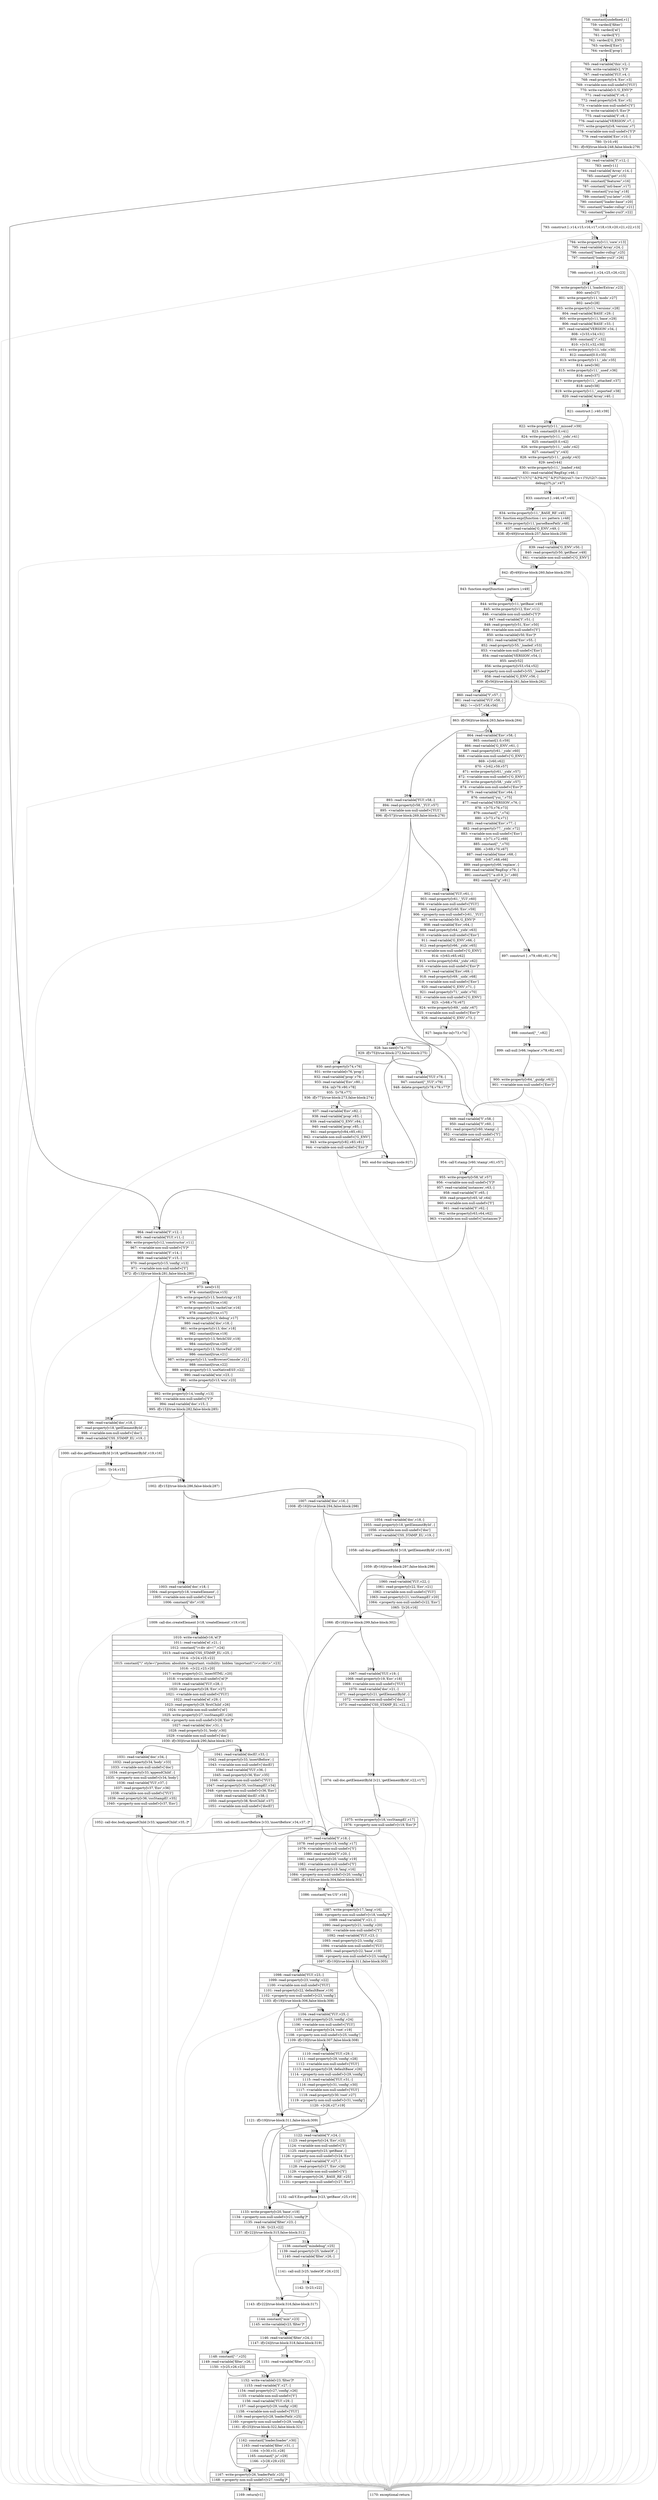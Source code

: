 digraph {
rankdir="TD"
BB_entry13[shape=none,label=""];
BB_entry13 -> BB246 [tailport=s, headport=n, headlabel="    246"]
BB246 [shape=record label="{758: constant[undefined,v1]|759: vardecl['filter']|760: vardecl['el']|761: vardecl['Y']|762: vardecl['G_ENV']|763: vardecl['Env']|764: vardecl['prop']}" ] 
BB246 -> BB247 [tailport=s, headport=n, headlabel="      247"]
BB247 [shape=record label="{765: read-variable['this',v2,-]|766: write-variable[v2,'Y']*|767: read-variable['YUI',v4,-]|768: read-property[v4,'Env',v3]|769: \<variable-non-null-undef\>['YUI']|770: write-variable[v3,'G_ENV']*|771: read-variable['Y',v6,-]|772: read-property[v6,'Env',v5]|773: \<variable-non-null-undef\>['Y']|774: write-variable[v5,'Env']*|775: read-variable['Y',v8,-]|776: read-variable['VERSION',v7,-]|777: write-property[v8,'version',v7]|778: \<variable-non-null-undef\>['Y']*|779: read-variable['Env',v10,-]|780: ![v10,v9]|781: if[v9](true-block:248,false-block:279)}" ] 
BB247 -> BB248 [tailport=s, headport=n, headlabel="      248"]
BB247 -> BB279 [tailport=s, headport=n, headlabel="      279"]
BB247 -> BB324 [tailport=s, headport=n, color=gray, headlabel="      324"]
BB248 [shape=record label="{782: read-variable['Y',v12,-]|783: new[v11]|784: read-variable['Array',v14,-]|785: constant[\"get\",v15]|786: constant[\"features\",v16]|787: constant[\"intl-base\",v17]|788: constant[\"yui-log\",v18]|789: constant[\"yui-later\",v19]|790: constant[\"loader-base\",v20]|791: constant[\"loader-rollup\",v21]|792: constant[\"loader-yui3\",v22]}" ] 
BB248 -> BB249 [tailport=s, headport=n, headlabel="      249"]
BB248 -> BB324 [tailport=s, headport=n, color=gray]
BB249 [shape=record label="{793: construct [-,v14,v15,v16,v17,v18,v19,v20,v21,v22,v13]}" ] 
BB249 -> BB250 [tailport=s, headport=n, headlabel="      250"]
BB249 -> BB324 [tailport=s, headport=n, color=gray]
BB250 [shape=record label="{794: write-property[v11,'core',v13]|795: read-variable['Array',v24,-]|796: constant[\"loader-rollup\",v25]|797: constant[\"loader-yui3\",v26]}" ] 
BB250 -> BB251 [tailport=s, headport=n, headlabel="      251"]
BB250 -> BB324 [tailport=s, headport=n, color=gray]
BB251 [shape=record label="{798: construct [-,v24,v25,v26,v23]}" ] 
BB251 -> BB252 [tailport=s, headport=n, headlabel="      252"]
BB251 -> BB324 [tailport=s, headport=n, color=gray]
BB252 [shape=record label="{799: write-property[v11,'loaderExtras',v23]|800: new[v27]|801: write-property[v11,'mods',v27]|802: new[v28]|803: write-property[v11,'versions',v28]|804: read-variable['BASE',v29,-]|805: write-property[v11,'base',v29]|806: read-variable['BASE',v33,-]|807: read-variable['VERSION',v34,-]|808: +[v33,v34,v31]|809: constant[\"/\",v32]|810: +[v31,v32,v30]|811: write-property[v11,'cdn',v30]|812: constant[0.0,v35]|813: write-property[v11,'_idx',v35]|814: new[v36]|815: write-property[v11,'_used',v36]|816: new[v37]|817: write-property[v11,'_attached',v37]|818: new[v38]|819: write-property[v11,'_exported',v38]|820: read-variable['Array',v40,-]}" ] 
BB252 -> BB253 [tailport=s, headport=n, headlabel="      253"]
BB252 -> BB324 [tailport=s, headport=n, color=gray]
BB253 [shape=record label="{821: construct [-,v40,v39]}" ] 
BB253 -> BB254 [tailport=s, headport=n, headlabel="      254"]
BB253 -> BB324 [tailport=s, headport=n, color=gray]
BB254 [shape=record label="{822: write-property[v11,'_missed',v39]|823: constant[0.0,v41]|824: write-property[v11,'_yidx',v41]|825: constant[0.0,v42]|826: write-property[v11,'_uidx',v42]|827: constant[\"y\",v43]|828: write-property[v11,'_guidp',v43]|829: new[v44]|830: write-property[v11,'_loaded',v44]|831: read-variable['RegExp',v46,-]|832: constant[\"(?:\\\\?(?:[^&]*&)*([^&]*))?\\\\b(yui(?:-\\\\w+)?)\\\\/\\\\2(?:-(min|debug))?\\\\.js\",v47]}" ] 
BB254 -> BB255 [tailport=s, headport=n, headlabel="      255"]
BB254 -> BB324 [tailport=s, headport=n, color=gray]
BB255 [shape=record label="{833: construct [-,v46,v47,v45]}" ] 
BB255 -> BB256 [tailport=s, headport=n, headlabel="      256"]
BB255 -> BB324 [tailport=s, headport=n, color=gray]
BB256 [shape=record label="{834: write-property[v11,'_BASE_RE',v45]|835: function-expr[function ( src pattern ),v48]|836: write-property[v11,'parseBasePath',v48]|837: read-variable['G_ENV',v49,-]|838: if[v49](true-block:257,false-block:258)}" ] 
BB256 -> BB258 [tailport=s, headport=n, headlabel="      258"]
BB256 -> BB257 [tailport=s, headport=n, headlabel="      257"]
BB256 -> BB324 [tailport=s, headport=n, color=gray]
BB257 [shape=record label="{839: read-variable['G_ENV',v50,-]|840: read-property[v50,'getBase',v49]|841: \<variable-non-null-undef\>['G_ENV']}" ] 
BB257 -> BB258 [tailport=s, headport=n]
BB257 -> BB324 [tailport=s, headport=n, color=gray]
BB258 [shape=record label="{842: if[v49](true-block:260,false-block:259)}" ] 
BB258 -> BB260 [tailport=s, headport=n, headlabel="      260"]
BB258 -> BB259 [tailport=s, headport=n, headlabel="      259"]
BB259 [shape=record label="{843: function-expr[function ( pattern ),v49]}" ] 
BB259 -> BB260 [tailport=s, headport=n]
BB260 [shape=record label="{844: write-property[v11,'getBase',v49]|845: write-property[v12,'Env',v11]|846: \<variable-non-null-undef\>['Y']*|847: read-variable['Y',v51,-]|848: read-property[v51,'Env',v50]|849: \<variable-non-null-undef\>['Y']|850: write-variable[v50,'Env']*|851: read-variable['Env',v55,-]|852: read-property[v55,'_loaded',v53]|853: \<variable-non-null-undef\>['Env']|854: read-variable['VERSION',v54,-]|855: new[v52]|856: write-property[v53,v54,v52]|857: \<property-non-null-undef\>[v55,'_loaded']*|858: read-variable['G_ENV',v56,-]|859: if[v56](true-block:261,false-block:262)}" ] 
BB260 -> BB262 [tailport=s, headport=n, headlabel="      262"]
BB260 -> BB261 [tailport=s, headport=n, headlabel="      261"]
BB260 -> BB324 [tailport=s, headport=n, color=gray]
BB261 [shape=record label="{860: read-variable['Y',v57,-]|861: read-variable['YUI',v58,-]|862: !==[v57,v58,v56]}" ] 
BB261 -> BB262 [tailport=s, headport=n]
BB261 -> BB324 [tailport=s, headport=n, color=gray]
BB262 [shape=record label="{863: if[v56](true-block:263,false-block:264)}" ] 
BB262 -> BB263 [tailport=s, headport=n, headlabel="      263"]
BB262 -> BB264 [tailport=s, headport=n, headlabel="      264"]
BB263 [shape=record label="{864: read-variable['Env',v58,-]|865: constant[1.0,v59]|866: read-variable['G_ENV',v61,-]|867: read-property[v61,'_yidx',v60]|868: \<variable-non-null-undef\>['G_ENV']|869: +[v60,v62]|870: +[v62,v59,v57]|871: write-property[v61,'_yidx',v57]|872: \<variable-non-null-undef\>['G_ENV']|873: write-property[v58,'_yidx',v57]|874: \<variable-non-null-undef\>['Env']*|875: read-variable['Env',v64,-]|876: constant[\"yui_\",v75]|877: read-variable['VERSION',v76,-]|878: +[v75,v76,v73]|879: constant[\"_\",v74]|880: +[v73,v74,v71]|881: read-variable['Env',v77,-]|882: read-property[v77,'_yidx',v72]|883: \<variable-non-null-undef\>['Env']|884: +[v71,v72,v69]|885: constant[\"_\",v70]|886: +[v69,v70,v67]|887: read-variable['time',v68,-]|888: +[v67,v68,v66]|889: read-property[v66,'replace',-]|890: read-variable['RegExp',v79,-]|891: constant[\"[^a-z0-9_]+\",v80]|892: constant[\"g\",v81]}" ] 
BB263 -> BB265 [tailport=s, headport=n, headlabel="      265"]
BB263 -> BB324 [tailport=s, headport=n, color=gray]
BB264 [shape=record label="{893: read-variable['YUI',v58,-]|894: read-property[v58,'_YUI',v57]|895: \<variable-non-null-undef\>['YUI']|896: if[v57](true-block:269,false-block:276)}" ] 
BB264 -> BB269 [tailport=s, headport=n, headlabel="      269"]
BB264 -> BB276 [tailport=s, headport=n, headlabel="      276"]
BB264 -> BB324 [tailport=s, headport=n, color=gray]
BB265 [shape=record label="{897: construct [-,v79,v80,v81,v78]}" ] 
BB265 -> BB266 [tailport=s, headport=n, headlabel="      266"]
BB265 -> BB324 [tailport=s, headport=n, color=gray]
BB266 [shape=record label="{898: constant[\"_\",v82]}" ] 
BB266 -> BB267 [tailport=s, headport=n, headlabel="      267"]
BB267 [shape=record label="{899: call-null [v66,'replace',v78,v82,v63]}" ] 
BB267 -> BB268 [tailport=s, headport=n, headlabel="      268"]
BB267 -> BB324 [tailport=s, headport=n, color=gray]
BB268 [shape=record label="{900: write-property[v64,'_guidp',v63]|901: \<variable-non-null-undef\>['Env']*}" ] 
BB268 -> BB276 [tailport=s, headport=n]
BB268 -> BB324 [tailport=s, headport=n, color=gray]
BB269 [shape=record label="{902: read-variable['YUI',v61,-]|903: read-property[v61,'_YUI',v60]|904: \<variable-non-null-undef\>['YUI']|905: read-property[v60,'Env',v59]|906: \<property-non-null-undef\>[v61,'_YUI']|907: write-variable[v59,'G_ENV']*|908: read-variable['Env',v64,-]|909: read-property[v64,'_yidx',v63]|910: \<variable-non-null-undef\>['Env']|911: read-variable['G_ENV',v66,-]|912: read-property[v66,'_yidx',v65]|913: \<variable-non-null-undef\>['G_ENV']|914: +[v63,v65,v62]|915: write-property[v64,'_yidx',v62]|916: \<variable-non-null-undef\>['Env']*|917: read-variable['Env',v69,-]|918: read-property[v69,'_uidx',v68]|919: \<variable-non-null-undef\>['Env']|920: read-variable['G_ENV',v71,-]|921: read-property[v71,'_uidx',v70]|922: \<variable-non-null-undef\>['G_ENV']|923: +[v68,v70,v67]|924: write-property[v69,'_uidx',v67]|925: \<variable-non-null-undef\>['Env']*|926: read-variable['G_ENV',v73,-]}" ] 
BB269 -> BB270 [tailport=s, headport=n, headlabel="      270"]
BB269 -> BB324 [tailport=s, headport=n, color=gray]
BB270 [shape=record label="{927: begin-for-in[v73,v74]}" ] 
BB270 -> BB271 [tailport=s, headport=n, headlabel="      271"]
BB270 -> BB324 [tailport=s, headport=n, color=gray]
BB271 [shape=record label="{928: has-next[v74,v75]|929: if[v75](true-block:272,false-block:275)}" ] 
BB271 -> BB272 [tailport=s, headport=n, headlabel="      272"]
BB271 -> BB275 [tailport=s, headport=n, headlabel="      275"]
BB272 [shape=record label="{930: next-property[v74,v76]|931: write-variable[v76,'prop']|932: read-variable['prop',v79,-]|933: read-variable['Env',v80,-]|934: in[v79,v80,v78]|935: ![v78,v77]|936: if[v77](true-block:273,false-block:274)}" ] 
BB272 -> BB273 [tailport=s, headport=n, headlabel="      273"]
BB272 -> BB274 [tailport=s, headport=n, headlabel="      274"]
BB272 -> BB324 [tailport=s, headport=n, color=gray]
BB273 [shape=record label="{937: read-variable['Env',v82,-]|938: read-variable['prop',v83,-]|939: read-variable['G_ENV',v84,-]|940: read-variable['prop',v85,-]|941: read-property[v84,v85,v81]|942: \<variable-non-null-undef\>['G_ENV']|943: write-property[v82,v83,v81]|944: \<variable-non-null-undef\>['Env']*}" ] 
BB273 -> BB274 [tailport=s, headport=n]
BB273 -> BB324 [tailport=s, headport=n, color=gray]
BB274 [shape=record label="{945: end-for-in(begin-node:927)}" ] 
BB274 -> BB271 [tailport=s, headport=n]
BB275 [shape=record label="{946: read-variable['YUI',v78,-]|947: constant[\"_YUI\",v79]|948: delete-property[v78,v79,v77]*}" ] 
BB275 -> BB276 [tailport=s, headport=n]
BB275 -> BB324 [tailport=s, headport=n, color=gray]
BB276 [shape=record label="{949: read-variable['Y',v58,-]|950: read-variable['Y',v60,-]|951: read-property[v60,'stamp',-]|952: \<variable-non-null-undef\>['Y']|953: read-variable['Y',v61,-]}" ] 
BB276 -> BB277 [tailport=s, headport=n, headlabel="      277"]
BB276 -> BB324 [tailport=s, headport=n, color=gray]
BB277 [shape=record label="{954: call-Y.stamp [v60,'stamp',v61,v57]}" ] 
BB277 -> BB278 [tailport=s, headport=n, headlabel="      278"]
BB277 -> BB324 [tailport=s, headport=n, color=gray]
BB278 [shape=record label="{955: write-property[v58,'id',v57]|956: \<variable-non-null-undef\>['Y']*|957: read-variable['instances',v63,-]|958: read-variable['Y',v65,-]|959: read-property[v65,'id',v64]|960: \<variable-non-null-undef\>['Y']|961: read-variable['Y',v62,-]|962: write-property[v63,v64,v62]|963: \<variable-non-null-undef\>['instances']*}" ] 
BB278 -> BB279 [tailport=s, headport=n]
BB278 -> BB324 [tailport=s, headport=n, color=gray]
BB279 [shape=record label="{964: read-variable['Y',v12,-]|965: read-variable['YUI',v11,-]|966: write-property[v12,'constructor',v11]|967: \<variable-non-null-undef\>['Y']*|968: read-variable['Y',v14,-]|969: read-variable['Y',v15,-]|970: read-property[v15,'config',v13]|971: \<variable-non-null-undef\>['Y']|972: if[v13](true-block:281,false-block:280)}" ] 
BB279 -> BB281 [tailport=s, headport=n, headlabel="      281"]
BB279 -> BB280 [tailport=s, headport=n, headlabel="      280"]
BB279 -> BB324 [tailport=s, headport=n, color=gray]
BB280 [shape=record label="{973: new[v13]|974: constant[true,v15]|975: write-property[v13,'bootstrap',v15]|976: constant[true,v16]|977: write-property[v13,'cacheUse',v16]|978: constant[true,v17]|979: write-property[v13,'debug',v17]|980: read-variable['doc',v18,-]|981: write-property[v13,'doc',v18]|982: constant[true,v19]|983: write-property[v13,'fetchCSS',v19]|984: constant[true,v20]|985: write-property[v13,'throwFail',v20]|986: constant[true,v21]|987: write-property[v13,'useBrowserConsole',v21]|988: constant[true,v22]|989: write-property[v13,'useNativeES5',v22]|990: read-variable['win',v23,-]|991: write-property[v13,'win',v23]}" ] 
BB280 -> BB281 [tailport=s, headport=n]
BB280 -> BB324 [tailport=s, headport=n, color=gray]
BB281 [shape=record label="{992: write-property[v14,'config',v13]|993: \<variable-non-null-undef\>['Y']*|994: read-variable['doc',v15,-]|995: if[v15](true-block:282,false-block:285)}" ] 
BB281 -> BB285 [tailport=s, headport=n, headlabel="      285"]
BB281 -> BB282 [tailport=s, headport=n, headlabel="      282"]
BB281 -> BB324 [tailport=s, headport=n, color=gray]
BB282 [shape=record label="{996: read-variable['doc',v18,-]|997: read-property[v18,'getElementById',-]|998: \<variable-non-null-undef\>['doc']|999: read-variable['CSS_STAMP_EL',v19,-]}" ] 
BB282 -> BB283 [tailport=s, headport=n, headlabel="      283"]
BB282 -> BB324 [tailport=s, headport=n, color=gray]
BB283 [shape=record label="{1000: call-doc.getElementById [v18,'getElementById',v19,v16]}" ] 
BB283 -> BB284 [tailport=s, headport=n, headlabel="      284"]
BB283 -> BB324 [tailport=s, headport=n, color=gray]
BB284 [shape=record label="{1001: ![v16,v15]}" ] 
BB284 -> BB285 [tailport=s, headport=n]
BB284 -> BB324 [tailport=s, headport=n, color=gray]
BB285 [shape=record label="{1002: if[v15](true-block:286,false-block:287)}" ] 
BB285 -> BB286 [tailport=s, headport=n, headlabel="      286"]
BB285 -> BB287 [tailport=s, headport=n, headlabel="      287"]
BB286 [shape=record label="{1003: read-variable['doc',v18,-]|1004: read-property[v18,'createElement',-]|1005: \<variable-non-null-undef\>['doc']|1006: constant[\"div\",v19]}" ] 
BB286 -> BB288 [tailport=s, headport=n, headlabel="      288"]
BB286 -> BB324 [tailport=s, headport=n, color=gray]
BB287 [shape=record label="{1007: read-variable['doc',v16,-]|1008: if[v16](true-block:294,false-block:298)}" ] 
BB287 -> BB298 [tailport=s, headport=n, headlabel="      298"]
BB287 -> BB294 [tailport=s, headport=n, headlabel="      294"]
BB287 -> BB324 [tailport=s, headport=n, color=gray]
BB288 [shape=record label="{1009: call-doc.createElement [v18,'createElement',v19,v16]}" ] 
BB288 -> BB289 [tailport=s, headport=n, headlabel="      289"]
BB288 -> BB324 [tailport=s, headport=n, color=gray]
BB289 [shape=record label="{1010: write-variable[v16,'el']*|1011: read-variable['el',v21,-]|1012: constant[\"\\\<div id=\\\"\",v24]|1013: read-variable['CSS_STAMP_EL',v25,-]|1014: +[v24,v25,v22]|1015: constant[\"\\\" style=\\\"position: absolute !important; visibility: hidden !important\\\"\\\>\\\</div\\\>\",v23]|1016: +[v22,v23,v20]|1017: write-property[v21,'innerHTML',v20]|1018: \<variable-non-null-undef\>['el']*|1019: read-variable['YUI',v28,-]|1020: read-property[v28,'Env',v27]|1021: \<variable-non-null-undef\>['YUI']|1022: read-variable['el',v29,-]|1023: read-property[v29,'firstChild',v26]|1024: \<variable-non-null-undef\>['el']|1025: write-property[v27,'cssStampEl',v26]|1026: \<property-non-null-undef\>[v28,'Env']*|1027: read-variable['doc',v31,-]|1028: read-property[v31,'body',v30]|1029: \<variable-non-null-undef\>['doc']|1030: if[v30](true-block:290,false-block:291)}" ] 
BB289 -> BB290 [tailport=s, headport=n, headlabel="      290"]
BB289 -> BB291 [tailport=s, headport=n, headlabel="      291"]
BB289 -> BB324 [tailport=s, headport=n, color=gray]
BB290 [shape=record label="{1031: read-variable['doc',v34,-]|1032: read-property[v34,'body',v33]|1033: \<variable-non-null-undef\>['doc']|1034: read-property[v33,'appendChild',-]|1035: \<property-non-null-undef\>[v34,'body']|1036: read-variable['YUI',v37,-]|1037: read-property[v37,'Env',v36]|1038: \<variable-non-null-undef\>['YUI']|1039: read-property[v36,'cssStampEl',v35]|1040: \<property-non-null-undef\>[v37,'Env']}" ] 
BB290 -> BB292 [tailport=s, headport=n, headlabel="      292"]
BB290 -> BB324 [tailport=s, headport=n, color=gray]
BB291 [shape=record label="{1041: read-variable['docEl',v33,-]|1042: read-property[v33,'insertBefore',-]|1043: \<variable-non-null-undef\>['docEl']|1044: read-variable['YUI',v36,-]|1045: read-property[v36,'Env',v35]|1046: \<variable-non-null-undef\>['YUI']|1047: read-property[v35,'cssStampEl',v34]|1048: \<property-non-null-undef\>[v36,'Env']|1049: read-variable['docEl',v38,-]|1050: read-property[v38,'firstChild',v37]|1051: \<variable-non-null-undef\>['docEl']}" ] 
BB291 -> BB293 [tailport=s, headport=n, headlabel="      293"]
BB291 -> BB324 [tailport=s, headport=n, color=gray]
BB292 [shape=record label="{1052: call-doc.body.appendChild [v33,'appendChild',v35,-]*}" ] 
BB292 -> BB302 [tailport=s, headport=n, headlabel="      302"]
BB292 -> BB324 [tailport=s, headport=n, color=gray]
BB293 [shape=record label="{1053: call-docEl.insertBefore [v33,'insertBefore',v34,v37,-]*}" ] 
BB293 -> BB302 [tailport=s, headport=n]
BB293 -> BB324 [tailport=s, headport=n, color=gray]
BB294 [shape=record label="{1054: read-variable['doc',v18,-]|1055: read-property[v18,'getElementById',-]|1056: \<variable-non-null-undef\>['doc']|1057: read-variable['CSS_STAMP_EL',v19,-]}" ] 
BB294 -> BB295 [tailport=s, headport=n, headlabel="      295"]
BB294 -> BB324 [tailport=s, headport=n, color=gray]
BB295 [shape=record label="{1058: call-doc.getElementById [v18,'getElementById',v19,v16]}" ] 
BB295 -> BB296 [tailport=s, headport=n, headlabel="      296"]
BB295 -> BB324 [tailport=s, headport=n, color=gray]
BB296 [shape=record label="{1059: if[v16](true-block:297,false-block:298)}" ] 
BB296 -> BB298 [tailport=s, headport=n]
BB296 -> BB297 [tailport=s, headport=n, headlabel="      297"]
BB297 [shape=record label="{1060: read-variable['YUI',v22,-]|1061: read-property[v22,'Env',v21]|1062: \<variable-non-null-undef\>['YUI']|1063: read-property[v21,'cssStampEl',v20]|1064: \<property-non-null-undef\>[v22,'Env']|1065: ![v20,v16]}" ] 
BB297 -> BB298 [tailport=s, headport=n]
BB297 -> BB324 [tailport=s, headport=n, color=gray]
BB298 [shape=record label="{1066: if[v16](true-block:299,false-block:302)}" ] 
BB298 -> BB299 [tailport=s, headport=n, headlabel="      299"]
BB298 -> BB302 [tailport=s, headport=n]
BB299 [shape=record label="{1067: read-variable['YUI',v19,-]|1068: read-property[v19,'Env',v18]|1069: \<variable-non-null-undef\>['YUI']|1070: read-variable['doc',v21,-]|1071: read-property[v21,'getElementById',-]|1072: \<variable-non-null-undef\>['doc']|1073: read-variable['CSS_STAMP_EL',v22,-]}" ] 
BB299 -> BB300 [tailport=s, headport=n, headlabel="      300"]
BB299 -> BB324 [tailport=s, headport=n, color=gray]
BB300 [shape=record label="{1074: call-doc.getElementById [v21,'getElementById',v22,v17]}" ] 
BB300 -> BB301 [tailport=s, headport=n, headlabel="      301"]
BB300 -> BB324 [tailport=s, headport=n, color=gray]
BB301 [shape=record label="{1075: write-property[v18,'cssStampEl',v17]|1076: \<property-non-null-undef\>[v19,'Env']*}" ] 
BB301 -> BB302 [tailport=s, headport=n]
BB301 -> BB324 [tailport=s, headport=n, color=gray]
BB302 [shape=record label="{1077: read-variable['Y',v18,-]|1078: read-property[v18,'config',v17]|1079: \<variable-non-null-undef\>['Y']|1080: read-variable['Y',v20,-]|1081: read-property[v20,'config',v19]|1082: \<variable-non-null-undef\>['Y']|1083: read-property[v19,'lang',v16]|1084: \<property-non-null-undef\>[v20,'config']|1085: if[v16](true-block:304,false-block:303)}" ] 
BB302 -> BB304 [tailport=s, headport=n, headlabel="      304"]
BB302 -> BB303 [tailport=s, headport=n, headlabel="      303"]
BB302 -> BB324 [tailport=s, headport=n, color=gray]
BB303 [shape=record label="{1086: constant[\"en-US\",v16]}" ] 
BB303 -> BB304 [tailport=s, headport=n]
BB304 [shape=record label="{1087: write-property[v17,'lang',v16]|1088: \<property-non-null-undef\>[v18,'config']*|1089: read-variable['Y',v21,-]|1090: read-property[v21,'config',v20]|1091: \<variable-non-null-undef\>['Y']|1092: read-variable['YUI',v23,-]|1093: read-property[v23,'config',v22]|1094: \<variable-non-null-undef\>['YUI']|1095: read-property[v22,'base',v19]|1096: \<property-non-null-undef\>[v23,'config']|1097: if[v19](true-block:311,false-block:305)}" ] 
BB304 -> BB311 [tailport=s, headport=n, headlabel="      311"]
BB304 -> BB305 [tailport=s, headport=n, headlabel="      305"]
BB304 -> BB324 [tailport=s, headport=n, color=gray]
BB305 [shape=record label="{1098: read-variable['YUI',v23,-]|1099: read-property[v23,'config',v22]|1100: \<variable-non-null-undef\>['YUI']|1101: read-property[v22,'defaultBase',v19]|1102: \<property-non-null-undef\>[v23,'config']|1103: if[v19](true-block:306,false-block:308)}" ] 
BB305 -> BB308 [tailport=s, headport=n, headlabel="      308"]
BB305 -> BB306 [tailport=s, headport=n, headlabel="      306"]
BB305 -> BB324 [tailport=s, headport=n, color=gray]
BB306 [shape=record label="{1104: read-variable['YUI',v25,-]|1105: read-property[v25,'config',v24]|1106: \<variable-non-null-undef\>['YUI']|1107: read-property[v24,'root',v19]|1108: \<property-non-null-undef\>[v25,'config']|1109: if[v19](true-block:307,false-block:308)}" ] 
BB306 -> BB308 [tailport=s, headport=n]
BB306 -> BB307 [tailport=s, headport=n, headlabel="      307"]
BB306 -> BB324 [tailport=s, headport=n, color=gray]
BB307 [shape=record label="{1110: read-variable['YUI',v29,-]|1111: read-property[v29,'config',v28]|1112: \<variable-non-null-undef\>['YUI']|1113: read-property[v28,'defaultBase',v26]|1114: \<property-non-null-undef\>[v29,'config']|1115: read-variable['YUI',v31,-]|1116: read-property[v31,'config',v30]|1117: \<variable-non-null-undef\>['YUI']|1118: read-property[v30,'root',v27]|1119: \<property-non-null-undef\>[v31,'config']|1120: +[v26,v27,v19]}" ] 
BB307 -> BB308 [tailport=s, headport=n]
BB307 -> BB324 [tailport=s, headport=n, color=gray]
BB308 [shape=record label="{1121: if[v19](true-block:311,false-block:309)}" ] 
BB308 -> BB311 [tailport=s, headport=n]
BB308 -> BB309 [tailport=s, headport=n, headlabel="      309"]
BB309 [shape=record label="{1122: read-variable['Y',v24,-]|1123: read-property[v24,'Env',v23]|1124: \<variable-non-null-undef\>['Y']|1125: read-property[v23,'getBase',-]|1126: \<property-non-null-undef\>[v24,'Env']|1127: read-variable['Y',v27,-]|1128: read-property[v27,'Env',v26]|1129: \<variable-non-null-undef\>['Y']|1130: read-property[v26,'_BASE_RE',v25]|1131: \<property-non-null-undef\>[v27,'Env']}" ] 
BB309 -> BB310 [tailport=s, headport=n, headlabel="      310"]
BB309 -> BB324 [tailport=s, headport=n, color=gray]
BB310 [shape=record label="{1132: call-Y.Env.getBase [v23,'getBase',v25,v19]}" ] 
BB310 -> BB311 [tailport=s, headport=n]
BB310 -> BB324 [tailport=s, headport=n, color=gray]
BB311 [shape=record label="{1133: write-property[v20,'base',v19]|1134: \<property-non-null-undef\>[v21,'config']*|1135: read-variable['filter',v23,-]|1136: ![v23,v22]|1137: if[v22](true-block:315,false-block:312)}" ] 
BB311 -> BB315 [tailport=s, headport=n, headlabel="      315"]
BB311 -> BB312 [tailport=s, headport=n, headlabel="      312"]
BB311 -> BB324 [tailport=s, headport=n, color=gray]
BB312 [shape=record label="{1138: constant[\"mindebug\",v25]|1139: read-property[v25,'indexOf',-]|1140: read-variable['filter',v26,-]}" ] 
BB312 -> BB313 [tailport=s, headport=n, headlabel="      313"]
BB312 -> BB324 [tailport=s, headport=n, color=gray]
BB313 [shape=record label="{1141: call-null [v25,'indexOf',v26,v23]}" ] 
BB313 -> BB314 [tailport=s, headport=n, headlabel="      314"]
BB313 -> BB324 [tailport=s, headport=n, color=gray]
BB314 [shape=record label="{1142: ![v23,v22]}" ] 
BB314 -> BB315 [tailport=s, headport=n]
BB314 -> BB324 [tailport=s, headport=n, color=gray]
BB315 [shape=record label="{1143: if[v22](true-block:316,false-block:317)}" ] 
BB315 -> BB316 [tailport=s, headport=n, headlabel="      316"]
BB315 -> BB317 [tailport=s, headport=n, headlabel="      317"]
BB316 [shape=record label="{1144: constant[\"min\",v23]|1145: write-variable[v23,'filter']*}" ] 
BB316 -> BB317 [tailport=s, headport=n]
BB317 [shape=record label="{1146: read-variable['filter',v24,-]|1147: if[v24](true-block:318,false-block:319)}" ] 
BB317 -> BB318 [tailport=s, headport=n, headlabel="      318"]
BB317 -> BB319 [tailport=s, headport=n, headlabel="      319"]
BB317 -> BB324 [tailport=s, headport=n, color=gray]
BB318 [shape=record label="{1148: constant[\"-\",v25]|1149: read-variable['filter',v26,-]|1150: +[v25,v26,v23]}" ] 
BB318 -> BB320 [tailport=s, headport=n, headlabel="      320"]
BB318 -> BB324 [tailport=s, headport=n, color=gray]
BB319 [shape=record label="{1151: read-variable['filter',v23,-]}" ] 
BB319 -> BB320 [tailport=s, headport=n]
BB319 -> BB324 [tailport=s, headport=n, color=gray]
BB320 [shape=record label="{1152: write-variable[v23,'filter']*|1153: read-variable['Y',v27,-]|1154: read-property[v27,'config',v26]|1155: \<variable-non-null-undef\>['Y']|1156: read-variable['YUI',v29,-]|1157: read-property[v29,'config',v28]|1158: \<variable-non-null-undef\>['YUI']|1159: read-property[v28,'loaderPath',v25]|1160: \<property-non-null-undef\>[v29,'config']|1161: if[v25](true-block:322,false-block:321)}" ] 
BB320 -> BB322 [tailport=s, headport=n, headlabel="      322"]
BB320 -> BB321 [tailport=s, headport=n, headlabel="      321"]
BB320 -> BB324 [tailport=s, headport=n, color=gray]
BB321 [shape=record label="{1162: constant[\"loader/loader\",v30]|1163: read-variable['filter',v31,-]|1164: +[v30,v31,v28]|1165: constant[\".js\",v29]|1166: +[v28,v29,v25]}" ] 
BB321 -> BB322 [tailport=s, headport=n]
BB321 -> BB324 [tailport=s, headport=n, color=gray]
BB322 [shape=record label="{1167: write-property[v26,'loaderPath',v25]|1168: \<property-non-null-undef\>[v27,'config']*}" ] 
BB322 -> BB323 [tailport=s, headport=n, headlabel="      323"]
BB322 -> BB324 [tailport=s, headport=n, color=gray]
BB323 [shape=record label="{1169: return[v1]}" ] 
BB324 [shape=record label="{1170: exceptional-return}" ] 
//#$~ 457
}
